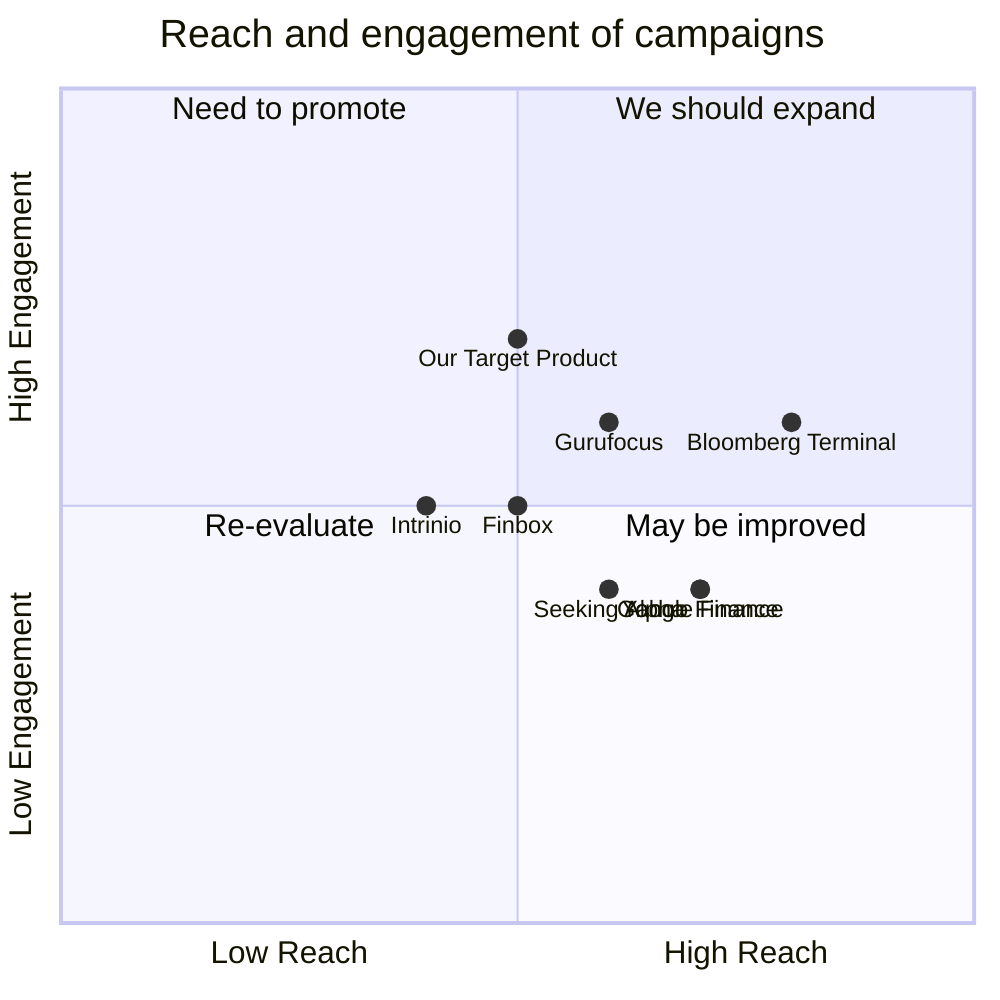 quadrantChart
    title Reach and engagement of campaigns
    x-axis Low Reach --> High Reach
    y-axis Low Engagement --> High Engagement
    quadrant-1 We should expand
    quadrant-2 Need to promote
    quadrant-3 Re-evaluate
    quadrant-4 May be improved
    "Bloomberg Terminal": [0.8, 0.6]
    "Yahoo Finance": [0.7, 0.4]
    "Google Finance": [0.7, 0.4]
    "Finbox": [0.5, 0.5]
    "Gurufocus": [0.6, 0.6]
    "Intrinio": [0.4, 0.5]
    "Seeking Alpha": [0.6, 0.4]
    "Our Target Product": [0.5, 0.7]